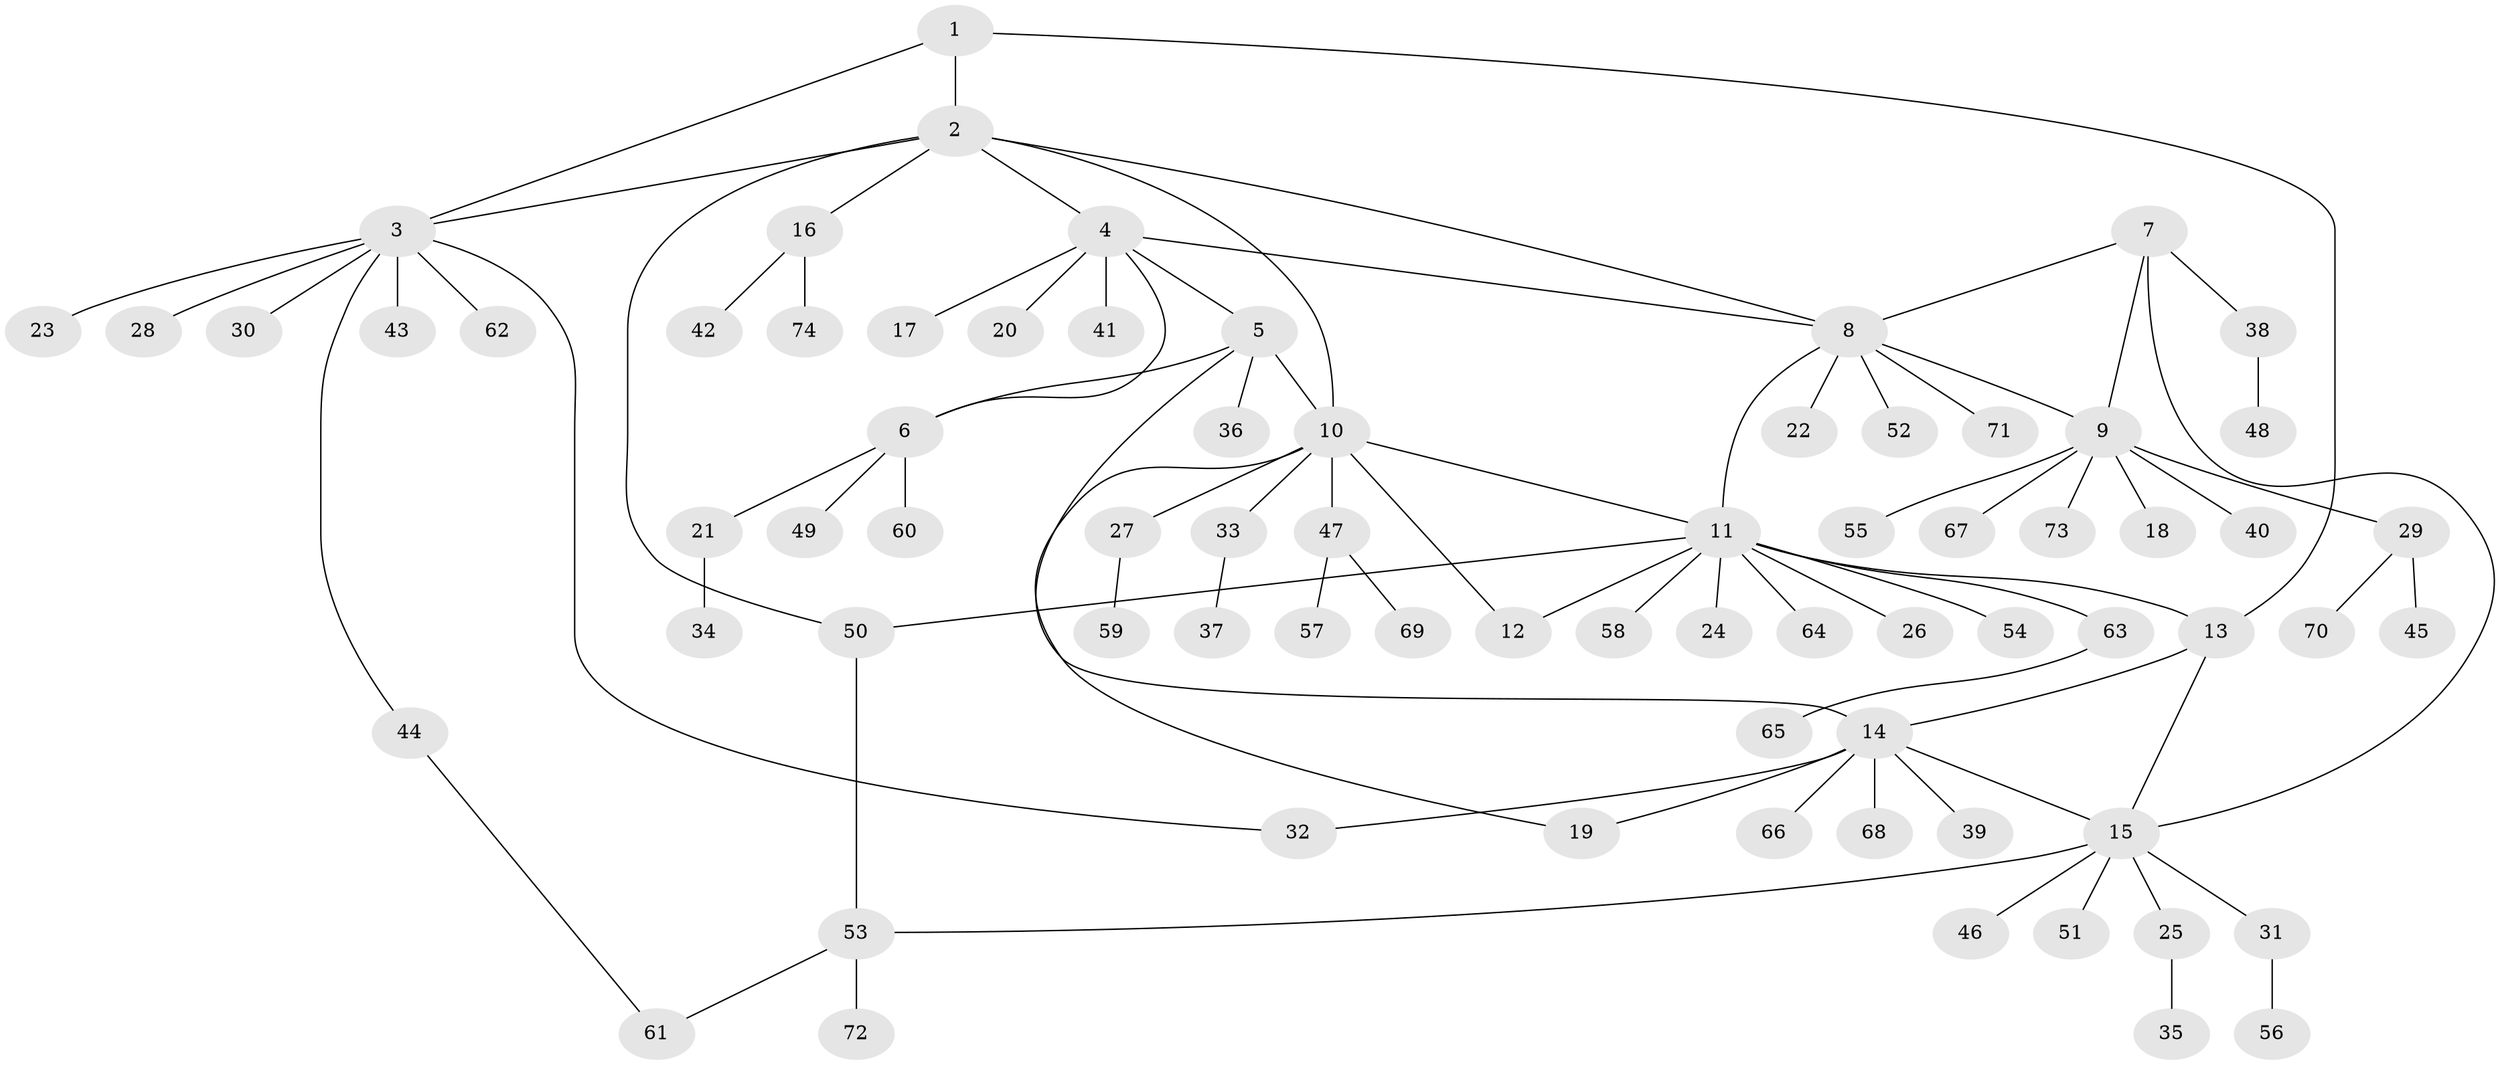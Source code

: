 // Generated by graph-tools (version 1.1) at 2025/50/03/09/25 03:50:41]
// undirected, 74 vertices, 89 edges
graph export_dot {
graph [start="1"]
  node [color=gray90,style=filled];
  1;
  2;
  3;
  4;
  5;
  6;
  7;
  8;
  9;
  10;
  11;
  12;
  13;
  14;
  15;
  16;
  17;
  18;
  19;
  20;
  21;
  22;
  23;
  24;
  25;
  26;
  27;
  28;
  29;
  30;
  31;
  32;
  33;
  34;
  35;
  36;
  37;
  38;
  39;
  40;
  41;
  42;
  43;
  44;
  45;
  46;
  47;
  48;
  49;
  50;
  51;
  52;
  53;
  54;
  55;
  56;
  57;
  58;
  59;
  60;
  61;
  62;
  63;
  64;
  65;
  66;
  67;
  68;
  69;
  70;
  71;
  72;
  73;
  74;
  1 -- 2;
  1 -- 3;
  1 -- 13;
  2 -- 3;
  2 -- 4;
  2 -- 8;
  2 -- 10;
  2 -- 16;
  2 -- 50;
  3 -- 23;
  3 -- 28;
  3 -- 30;
  3 -- 32;
  3 -- 43;
  3 -- 44;
  3 -- 62;
  4 -- 5;
  4 -- 6;
  4 -- 8;
  4 -- 17;
  4 -- 20;
  4 -- 41;
  5 -- 6;
  5 -- 10;
  5 -- 14;
  5 -- 36;
  6 -- 21;
  6 -- 49;
  6 -- 60;
  7 -- 8;
  7 -- 9;
  7 -- 15;
  7 -- 38;
  8 -- 9;
  8 -- 11;
  8 -- 22;
  8 -- 52;
  8 -- 71;
  9 -- 18;
  9 -- 29;
  9 -- 40;
  9 -- 55;
  9 -- 67;
  9 -- 73;
  10 -- 11;
  10 -- 12;
  10 -- 19;
  10 -- 27;
  10 -- 33;
  10 -- 47;
  11 -- 12;
  11 -- 13;
  11 -- 24;
  11 -- 26;
  11 -- 50;
  11 -- 54;
  11 -- 58;
  11 -- 63;
  11 -- 64;
  13 -- 14;
  13 -- 15;
  14 -- 15;
  14 -- 19;
  14 -- 32;
  14 -- 39;
  14 -- 66;
  14 -- 68;
  15 -- 25;
  15 -- 31;
  15 -- 46;
  15 -- 51;
  15 -- 53;
  16 -- 42;
  16 -- 74;
  21 -- 34;
  25 -- 35;
  27 -- 59;
  29 -- 45;
  29 -- 70;
  31 -- 56;
  33 -- 37;
  38 -- 48;
  44 -- 61;
  47 -- 57;
  47 -- 69;
  50 -- 53;
  53 -- 61;
  53 -- 72;
  63 -- 65;
}
